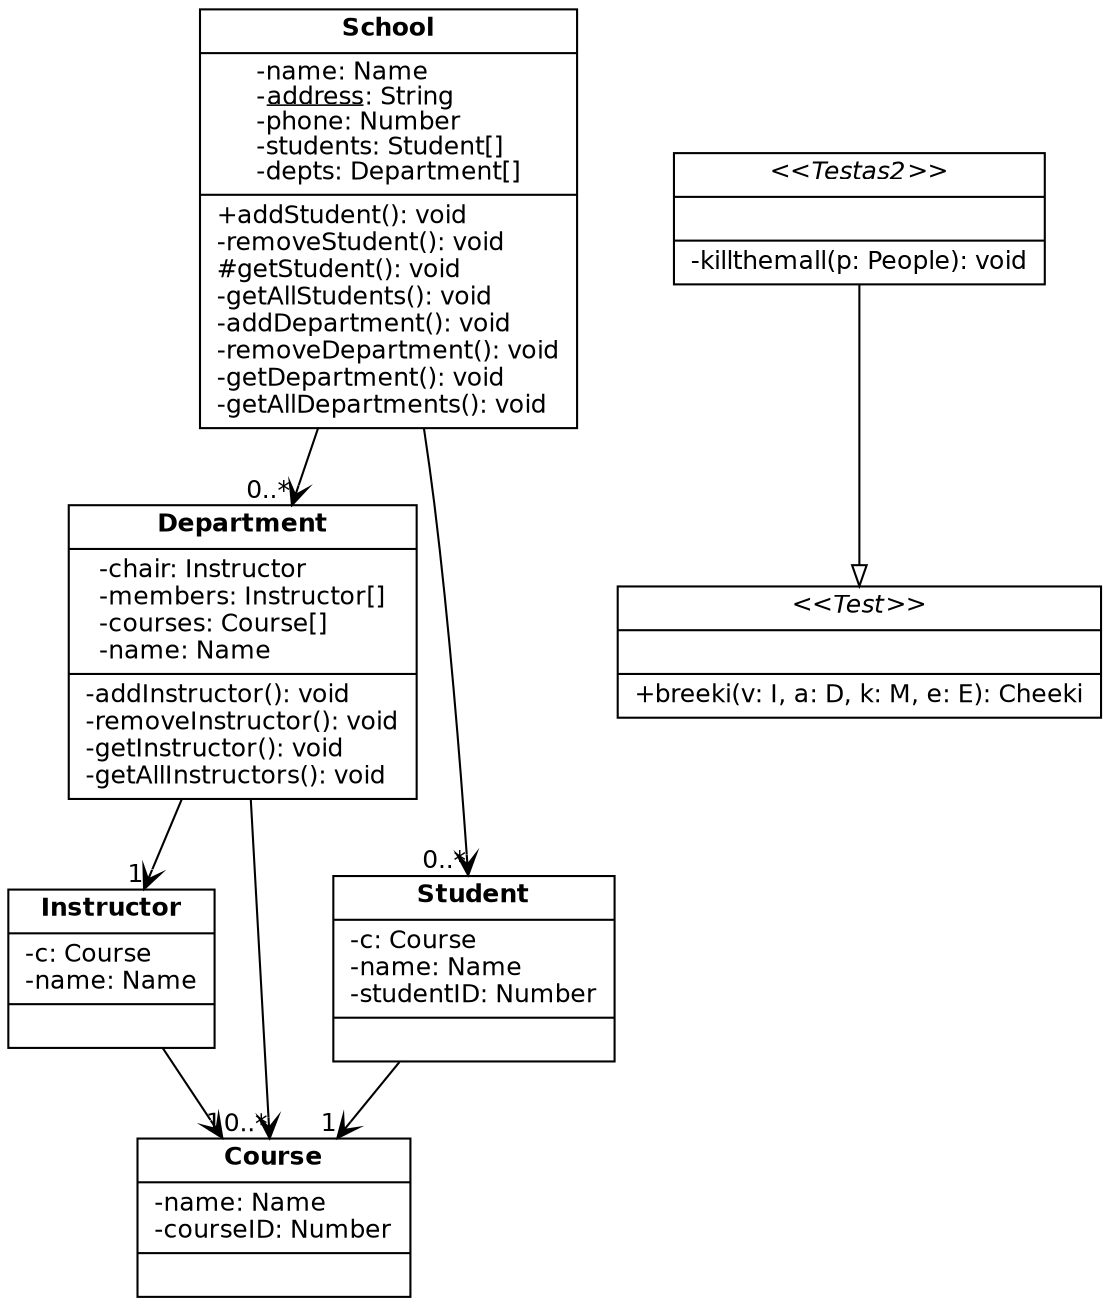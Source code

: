 digraph {
fontname = "Bitstream Vera Sans"
fontsize = 12
node [
fontname = "Bitstream Vera Sans"
fontsize = 12
shape = "record"
]
edge [
fontname = "Bitstream Vera Sans"
fontsize = 12
]
1 [ label = <{<b>School</b>|-name: Name<br align="left"/>-<u>address</u>: String<br align="left"/>-phone: Number<br align="left"/>-students: Student[]<br align="left"/>-depts: Department[]<br align="left"/>|+addStudent(): void<br align="left"/>-removeStudent(): void<br align="left"/>#getStudent(): void<br align="left"/>-getAllStudents(): void<br align="left"/>-addDepartment(): void<br align="left"/>-removeDepartment(): void<br align="left"/>-getDepartment(): void<br align="left"/>-getAllDepartments(): void<br align="left"/>}>]
2 [ label = <{<b>Department</b>|-chair: Instructor<br align="left"/>-members: Instructor[]<br align="left"/>-courses: Course[]<br align="left"/>-name: Name<br align="left"/>|-addInstructor(): void<br align="left"/>-removeInstructor(): void<br align="left"/>-getInstructor(): void<br align="left"/>-getAllInstructors(): void<br align="left"/>}>]
3 [ label = <{<b>Instructor</b>|-c: Course<br align="left"/>-name: Name<br align="left"/>|}>]
4 [ label = <{<b>Student</b>|-c: Course<br align="left"/>-name: Name<br align="left"/>-studentID: Number<br align="left"/>|}>]
5 [ label = <{<b>Course</b>|-name: Name<br align="left"/>-courseID: Number<br align="left"/>|}>]
6 [ label = <{&lt;&lt;<i>Testas2</i>&gt;&gt;||-killthemall(p: People): void<br align="left"/>}>]

7 [ label = <{&lt;&lt;<i>Test</i>&gt;&gt;||+breeki(v: I, a: D, k: M, e: E): Cheeki<br align="left"/>}>]

1 -> 2 [style = "solid" arrowhead = "open" dir = "forward" taillabel = "" headlabel = "0..*" label = ""]

1 -> 4 [style = "solid" arrowhead = "open" dir = "forward" taillabel = "" headlabel = "0..*" label = ""]

2 -> 3 [style = "solid" arrowhead = "open" dir = "forward" taillabel = "" headlabel = "1" label = ""]

2 -> 5 [style = "solid" arrowhead = "open" dir = "forward" taillabel = "" headlabel = "0..*" label = ""]

3 -> 5 [style = "solid" arrowhead = "open" dir = "forward" taillabel = "" headlabel = "1" label = ""]

4 -> 5 [style = "solid" arrowhead = "open" dir = "forward" taillabel = "" headlabel = "1" label = ""]

6 -> 7 [style = "solid" arrowhead = "onormal" dir = "forward" taillabel = "" headlabel = "" label = ""]

}
